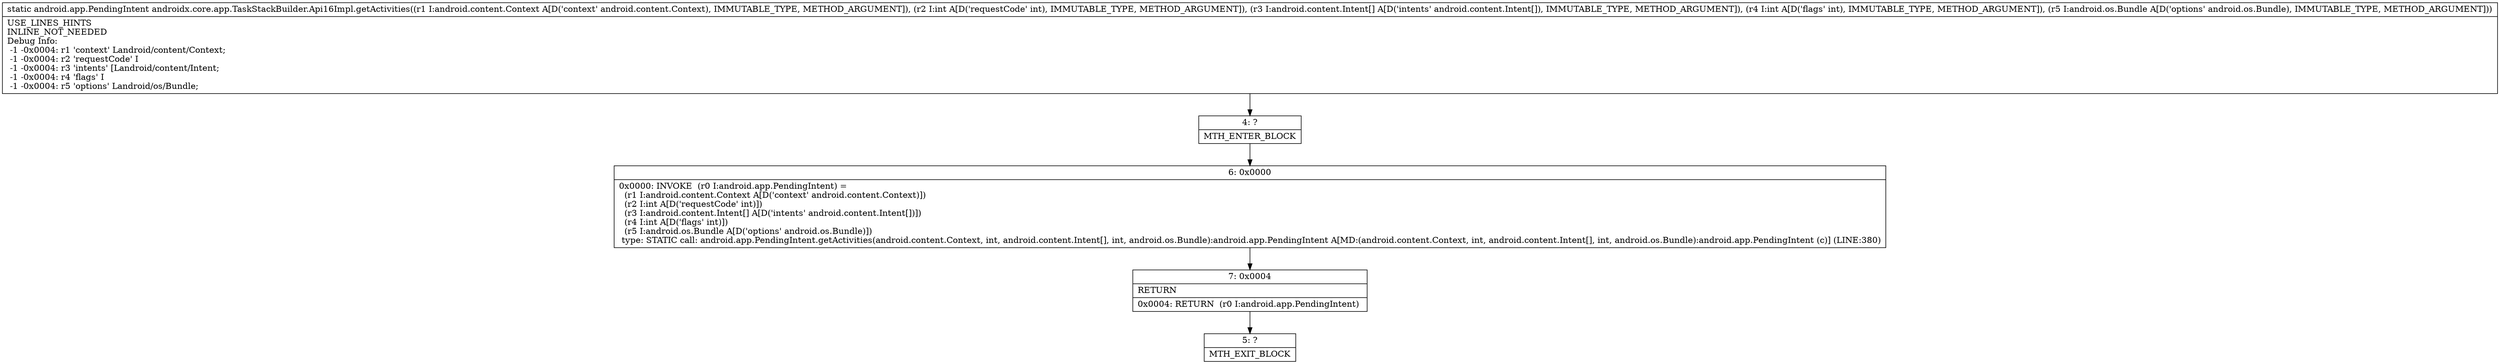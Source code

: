 digraph "CFG forandroidx.core.app.TaskStackBuilder.Api16Impl.getActivities(Landroid\/content\/Context;I[Landroid\/content\/Intent;ILandroid\/os\/Bundle;)Landroid\/app\/PendingIntent;" {
Node_4 [shape=record,label="{4\:\ ?|MTH_ENTER_BLOCK\l}"];
Node_6 [shape=record,label="{6\:\ 0x0000|0x0000: INVOKE  (r0 I:android.app.PendingIntent) = \l  (r1 I:android.content.Context A[D('context' android.content.Context)])\l  (r2 I:int A[D('requestCode' int)])\l  (r3 I:android.content.Intent[] A[D('intents' android.content.Intent[])])\l  (r4 I:int A[D('flags' int)])\l  (r5 I:android.os.Bundle A[D('options' android.os.Bundle)])\l type: STATIC call: android.app.PendingIntent.getActivities(android.content.Context, int, android.content.Intent[], int, android.os.Bundle):android.app.PendingIntent A[MD:(android.content.Context, int, android.content.Intent[], int, android.os.Bundle):android.app.PendingIntent (c)] (LINE:380)\l}"];
Node_7 [shape=record,label="{7\:\ 0x0004|RETURN\l|0x0004: RETURN  (r0 I:android.app.PendingIntent) \l}"];
Node_5 [shape=record,label="{5\:\ ?|MTH_EXIT_BLOCK\l}"];
MethodNode[shape=record,label="{static android.app.PendingIntent androidx.core.app.TaskStackBuilder.Api16Impl.getActivities((r1 I:android.content.Context A[D('context' android.content.Context), IMMUTABLE_TYPE, METHOD_ARGUMENT]), (r2 I:int A[D('requestCode' int), IMMUTABLE_TYPE, METHOD_ARGUMENT]), (r3 I:android.content.Intent[] A[D('intents' android.content.Intent[]), IMMUTABLE_TYPE, METHOD_ARGUMENT]), (r4 I:int A[D('flags' int), IMMUTABLE_TYPE, METHOD_ARGUMENT]), (r5 I:android.os.Bundle A[D('options' android.os.Bundle), IMMUTABLE_TYPE, METHOD_ARGUMENT]))  | USE_LINES_HINTS\lINLINE_NOT_NEEDED\lDebug Info:\l  \-1 \-0x0004: r1 'context' Landroid\/content\/Context;\l  \-1 \-0x0004: r2 'requestCode' I\l  \-1 \-0x0004: r3 'intents' [Landroid\/content\/Intent;\l  \-1 \-0x0004: r4 'flags' I\l  \-1 \-0x0004: r5 'options' Landroid\/os\/Bundle;\l}"];
MethodNode -> Node_4;Node_4 -> Node_6;
Node_6 -> Node_7;
Node_7 -> Node_5;
}

